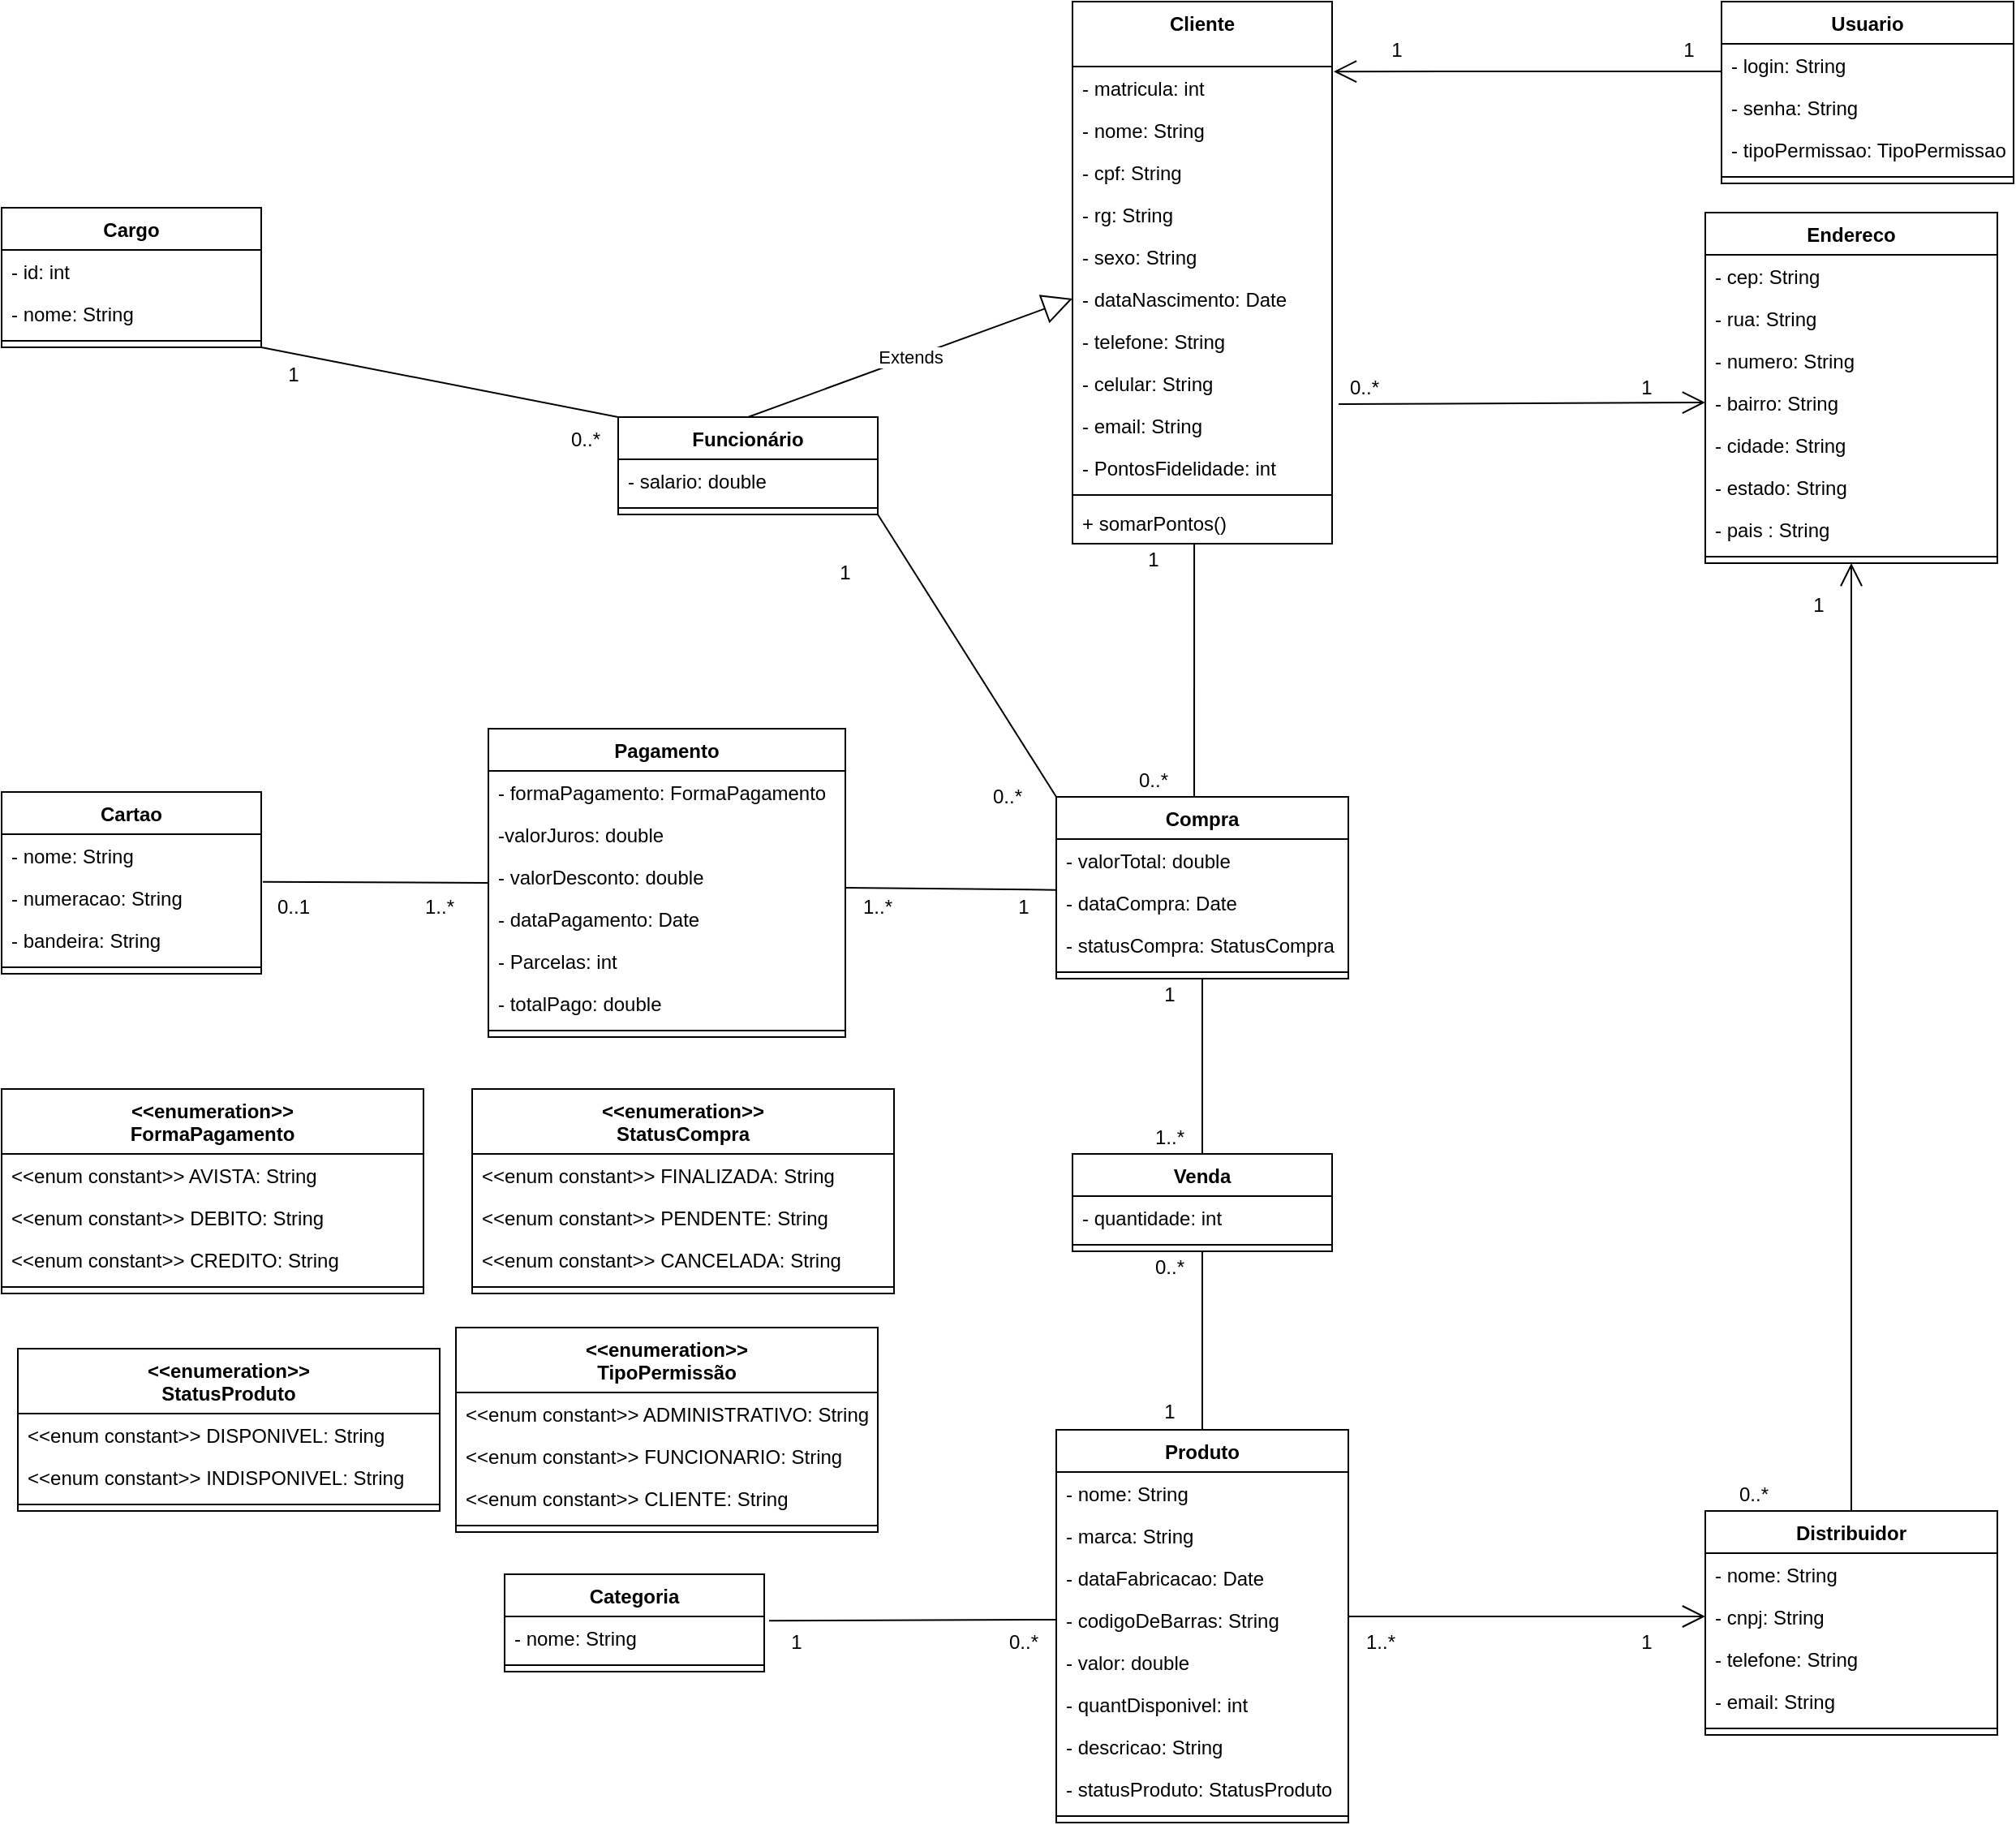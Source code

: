 <mxfile version="13.7.5" type="github">
  <diagram id="C5RBs43oDa-KdzZeNtuy" name="Page-1">
    <mxGraphModel dx="2249" dy="805" grid="1" gridSize="10" guides="1" tooltips="1" connect="1" arrows="1" fold="1" page="1" pageScale="1" pageWidth="827" pageHeight="1169" math="0" shadow="0" extFonts="Permanent Marker^https://fonts.googleapis.com/css?family=Permanent+Marker">
      <root>
        <mxCell id="WIyWlLk6GJQsqaUBKTNV-0" />
        <mxCell id="WIyWlLk6GJQsqaUBKTNV-1" parent="WIyWlLk6GJQsqaUBKTNV-0" />
        <mxCell id="7NoG3UNUl1E0J3AhjVk_-10" value="Cliente" style="swimlane;fontStyle=1;align=center;verticalAlign=top;childLayout=stackLayout;horizontal=1;startSize=40;horizontalStack=0;resizeParent=1;resizeParentMax=0;resizeLast=0;collapsible=1;marginBottom=0;" parent="WIyWlLk6GJQsqaUBKTNV-1" vertex="1">
          <mxGeometry x="100" y="70" width="160" height="334" as="geometry" />
        </mxCell>
        <mxCell id="7NoG3UNUl1E0J3AhjVk_-29" value="- matricula: int" style="text;strokeColor=none;fillColor=none;align=left;verticalAlign=top;spacingLeft=4;spacingRight=4;overflow=hidden;rotatable=0;points=[[0,0.5],[1,0.5]];portConstraint=eastwest;" parent="7NoG3UNUl1E0J3AhjVk_-10" vertex="1">
          <mxGeometry y="40" width="160" height="26" as="geometry" />
        </mxCell>
        <mxCell id="7NoG3UNUl1E0J3AhjVk_-14" value="- nome: String" style="text;strokeColor=none;fillColor=none;align=left;verticalAlign=top;spacingLeft=4;spacingRight=4;overflow=hidden;rotatable=0;points=[[0,0.5],[1,0.5]];portConstraint=eastwest;" parent="7NoG3UNUl1E0J3AhjVk_-10" vertex="1">
          <mxGeometry y="66" width="160" height="26" as="geometry" />
        </mxCell>
        <mxCell id="7NoG3UNUl1E0J3AhjVk_-15" value="- cpf: String" style="text;strokeColor=none;fillColor=none;align=left;verticalAlign=top;spacingLeft=4;spacingRight=4;overflow=hidden;rotatable=0;points=[[0,0.5],[1,0.5]];portConstraint=eastwest;" parent="7NoG3UNUl1E0J3AhjVk_-10" vertex="1">
          <mxGeometry y="92" width="160" height="26" as="geometry" />
        </mxCell>
        <mxCell id="7NoG3UNUl1E0J3AhjVk_-11" value="- rg: String" style="text;strokeColor=none;fillColor=none;align=left;verticalAlign=top;spacingLeft=4;spacingRight=4;overflow=hidden;rotatable=0;points=[[0,0.5],[1,0.5]];portConstraint=eastwest;" parent="7NoG3UNUl1E0J3AhjVk_-10" vertex="1">
          <mxGeometry y="118" width="160" height="26" as="geometry" />
        </mxCell>
        <mxCell id="7NoG3UNUl1E0J3AhjVk_-22" value="- sexo: String" style="text;strokeColor=none;fillColor=none;align=left;verticalAlign=top;spacingLeft=4;spacingRight=4;overflow=hidden;rotatable=0;points=[[0,0.5],[1,0.5]];portConstraint=eastwest;" parent="7NoG3UNUl1E0J3AhjVk_-10" vertex="1">
          <mxGeometry y="144" width="160" height="26" as="geometry" />
        </mxCell>
        <mxCell id="7NoG3UNUl1E0J3AhjVk_-23" value="- dataNascimento: Date" style="text;strokeColor=none;fillColor=none;align=left;verticalAlign=top;spacingLeft=4;spacingRight=4;overflow=hidden;rotatable=0;points=[[0,0.5],[1,0.5]];portConstraint=eastwest;" parent="7NoG3UNUl1E0J3AhjVk_-10" vertex="1">
          <mxGeometry y="170" width="160" height="26" as="geometry" />
        </mxCell>
        <mxCell id="7NoG3UNUl1E0J3AhjVk_-19" value="- telefone: String" style="text;strokeColor=none;fillColor=none;align=left;verticalAlign=top;spacingLeft=4;spacingRight=4;overflow=hidden;rotatable=0;points=[[0,0.5],[1,0.5]];portConstraint=eastwest;" parent="7NoG3UNUl1E0J3AhjVk_-10" vertex="1">
          <mxGeometry y="196" width="160" height="26" as="geometry" />
        </mxCell>
        <mxCell id="7NoG3UNUl1E0J3AhjVk_-20" value="- celular: String" style="text;strokeColor=none;fillColor=none;align=left;verticalAlign=top;spacingLeft=4;spacingRight=4;overflow=hidden;rotatable=0;points=[[0,0.5],[1,0.5]];portConstraint=eastwest;" parent="7NoG3UNUl1E0J3AhjVk_-10" vertex="1">
          <mxGeometry y="222" width="160" height="26" as="geometry" />
        </mxCell>
        <mxCell id="7NoG3UNUl1E0J3AhjVk_-21" value="- email: String" style="text;strokeColor=none;fillColor=none;align=left;verticalAlign=top;spacingLeft=4;spacingRight=4;overflow=hidden;rotatable=0;points=[[0,0.5],[1,0.5]];portConstraint=eastwest;" parent="7NoG3UNUl1E0J3AhjVk_-10" vertex="1">
          <mxGeometry y="248" width="160" height="26" as="geometry" />
        </mxCell>
        <mxCell id="7NoG3UNUl1E0J3AhjVk_-25" value="- PontosFidelidade: int" style="text;strokeColor=none;fillColor=none;align=left;verticalAlign=top;spacingLeft=4;spacingRight=4;overflow=hidden;rotatable=0;points=[[0,0.5],[1,0.5]];portConstraint=eastwest;" parent="7NoG3UNUl1E0J3AhjVk_-10" vertex="1">
          <mxGeometry y="274" width="160" height="26" as="geometry" />
        </mxCell>
        <mxCell id="7NoG3UNUl1E0J3AhjVk_-12" value="" style="line;strokeWidth=1;fillColor=none;align=left;verticalAlign=middle;spacingTop=-1;spacingLeft=3;spacingRight=3;rotatable=0;labelPosition=right;points=[];portConstraint=eastwest;" parent="7NoG3UNUl1E0J3AhjVk_-10" vertex="1">
          <mxGeometry y="300" width="160" height="8" as="geometry" />
        </mxCell>
        <mxCell id="7NoG3UNUl1E0J3AhjVk_-27" value="+ somarPontos()" style="text;strokeColor=none;fillColor=none;align=left;verticalAlign=top;spacingLeft=4;spacingRight=4;overflow=hidden;rotatable=0;points=[[0,0.5],[1,0.5]];portConstraint=eastwest;" parent="7NoG3UNUl1E0J3AhjVk_-10" vertex="1">
          <mxGeometry y="308" width="160" height="26" as="geometry" />
        </mxCell>
        <mxCell id="7NoG3UNUl1E0J3AhjVk_-28" value="Funcionário" style="swimlane;fontStyle=1;align=center;verticalAlign=top;childLayout=stackLayout;horizontal=1;startSize=26;horizontalStack=0;resizeParent=1;resizeParentMax=0;resizeLast=0;collapsible=1;marginBottom=0;" parent="WIyWlLk6GJQsqaUBKTNV-1" vertex="1">
          <mxGeometry x="-180" y="326" width="160" height="60" as="geometry" />
        </mxCell>
        <mxCell id="7NoG3UNUl1E0J3AhjVk_-32" value="- salario: double" style="text;strokeColor=none;fillColor=none;align=left;verticalAlign=top;spacingLeft=4;spacingRight=4;overflow=hidden;rotatable=0;points=[[0,0.5],[1,0.5]];portConstraint=eastwest;" parent="7NoG3UNUl1E0J3AhjVk_-28" vertex="1">
          <mxGeometry y="26" width="160" height="26" as="geometry" />
        </mxCell>
        <mxCell id="7NoG3UNUl1E0J3AhjVk_-30" value="" style="line;strokeWidth=1;fillColor=none;align=left;verticalAlign=middle;spacingTop=-1;spacingLeft=3;spacingRight=3;rotatable=0;labelPosition=right;points=[];portConstraint=eastwest;" parent="7NoG3UNUl1E0J3AhjVk_-28" vertex="1">
          <mxGeometry y="52" width="160" height="8" as="geometry" />
        </mxCell>
        <mxCell id="TC2_p8cosXLe8FMcgoBt-4" value="" style="endArrow=open;endFill=1;endSize=12;html=1;entryX=0;entryY=0.5;entryDx=0;entryDy=0;exitX=1.025;exitY=1;exitDx=0;exitDy=0;exitPerimeter=0;" parent="WIyWlLk6GJQsqaUBKTNV-1" source="7NoG3UNUl1E0J3AhjVk_-20" target="qI1OpF42xmCA_vxjapQO-16" edge="1">
          <mxGeometry width="160" relative="1" as="geometry">
            <mxPoint x="240" y="280" as="sourcePoint" />
            <mxPoint x="400" y="280" as="targetPoint" />
          </mxGeometry>
        </mxCell>
        <mxCell id="TC2_p8cosXLe8FMcgoBt-5" value="0..*" style="text;html=1;strokeColor=none;fillColor=none;align=center;verticalAlign=middle;whiteSpace=wrap;rounded=0;" parent="WIyWlLk6GJQsqaUBKTNV-1" vertex="1">
          <mxGeometry x="260" y="298" width="40" height="20" as="geometry" />
        </mxCell>
        <mxCell id="TC2_p8cosXLe8FMcgoBt-6" value="1" style="text;html=1;strokeColor=none;fillColor=none;align=center;verticalAlign=middle;whiteSpace=wrap;rounded=0;" parent="WIyWlLk6GJQsqaUBKTNV-1" vertex="1">
          <mxGeometry x="434" y="298" width="40" height="20" as="geometry" />
        </mxCell>
        <mxCell id="TC2_p8cosXLe8FMcgoBt-9" value="Extends" style="endArrow=block;endSize=16;endFill=0;html=1;entryX=0;entryY=0.5;entryDx=0;entryDy=0;exitX=0.5;exitY=0;exitDx=0;exitDy=0;" parent="WIyWlLk6GJQsqaUBKTNV-1" source="7NoG3UNUl1E0J3AhjVk_-28" target="7NoG3UNUl1E0J3AhjVk_-23" edge="1">
          <mxGeometry width="160" relative="1" as="geometry">
            <mxPoint x="-340" y="380" as="sourcePoint" />
            <mxPoint x="-180" y="380" as="targetPoint" />
          </mxGeometry>
        </mxCell>
        <mxCell id="7NoG3UNUl1E0J3AhjVk_-61" value="Compra" style="swimlane;fontStyle=1;align=center;verticalAlign=top;childLayout=stackLayout;horizontal=1;startSize=26;horizontalStack=0;resizeParent=1;resizeParentMax=0;resizeLast=0;collapsible=1;marginBottom=0;" parent="WIyWlLk6GJQsqaUBKTNV-1" vertex="1">
          <mxGeometry x="90" y="560" width="180" height="112" as="geometry" />
        </mxCell>
        <mxCell id="7NoG3UNUl1E0J3AhjVk_-62" value="- valorTotal: double" style="text;strokeColor=none;fillColor=none;align=left;verticalAlign=top;spacingLeft=4;spacingRight=4;overflow=hidden;rotatable=0;points=[[0,0.5],[1,0.5]];portConstraint=eastwest;" parent="7NoG3UNUl1E0J3AhjVk_-61" vertex="1">
          <mxGeometry y="26" width="180" height="26" as="geometry" />
        </mxCell>
        <mxCell id="7NoG3UNUl1E0J3AhjVk_-66" value="- dataCompra: Date" style="text;strokeColor=none;fillColor=none;align=left;verticalAlign=top;spacingLeft=4;spacingRight=4;overflow=hidden;rotatable=0;points=[[0,0.5],[1,0.5]];portConstraint=eastwest;" parent="7NoG3UNUl1E0J3AhjVk_-61" vertex="1">
          <mxGeometry y="52" width="180" height="26" as="geometry" />
        </mxCell>
        <mxCell id="7NoG3UNUl1E0J3AhjVk_-79" value="- statusCompra: StatusCompra" style="text;strokeColor=none;fillColor=none;align=left;verticalAlign=top;spacingLeft=4;spacingRight=4;overflow=hidden;rotatable=0;points=[[0,0.5],[1,0.5]];portConstraint=eastwest;" parent="7NoG3UNUl1E0J3AhjVk_-61" vertex="1">
          <mxGeometry y="78" width="180" height="26" as="geometry" />
        </mxCell>
        <mxCell id="7NoG3UNUl1E0J3AhjVk_-63" value="" style="line;strokeWidth=1;fillColor=none;align=left;verticalAlign=middle;spacingTop=-1;spacingLeft=3;spacingRight=3;rotatable=0;labelPosition=right;points=[];portConstraint=eastwest;" parent="7NoG3UNUl1E0J3AhjVk_-61" vertex="1">
          <mxGeometry y="104" width="180" height="8" as="geometry" />
        </mxCell>
        <mxCell id="TC2_p8cosXLe8FMcgoBt-10" value="" style="endArrow=none;html=1;entryX=0.469;entryY=1;entryDx=0;entryDy=0;entryPerimeter=0;" parent="WIyWlLk6GJQsqaUBKTNV-1" target="7NoG3UNUl1E0J3AhjVk_-27" edge="1">
          <mxGeometry width="50" height="50" relative="1" as="geometry">
            <mxPoint x="175" y="560" as="sourcePoint" />
            <mxPoint x="230" y="550" as="targetPoint" />
          </mxGeometry>
        </mxCell>
        <mxCell id="TC2_p8cosXLe8FMcgoBt-11" value="0..*" style="text;html=1;strokeColor=none;fillColor=none;align=center;verticalAlign=middle;whiteSpace=wrap;rounded=0;" parent="WIyWlLk6GJQsqaUBKTNV-1" vertex="1">
          <mxGeometry x="130" y="540" width="40" height="20" as="geometry" />
        </mxCell>
        <mxCell id="TC2_p8cosXLe8FMcgoBt-12" value="1" style="text;html=1;strokeColor=none;fillColor=none;align=center;verticalAlign=middle;whiteSpace=wrap;rounded=0;" parent="WIyWlLk6GJQsqaUBKTNV-1" vertex="1">
          <mxGeometry x="130" y="404" width="40" height="20" as="geometry" />
        </mxCell>
        <mxCell id="TC2_p8cosXLe8FMcgoBt-13" value="" style="endArrow=none;html=1;exitX=0;exitY=0;exitDx=0;exitDy=0;entryX=1;entryY=1;entryDx=0;entryDy=0;" parent="WIyWlLk6GJQsqaUBKTNV-1" source="7NoG3UNUl1E0J3AhjVk_-61" target="7NoG3UNUl1E0J3AhjVk_-28" edge="1">
          <mxGeometry width="50" height="50" relative="1" as="geometry">
            <mxPoint x="180" y="500" as="sourcePoint" />
            <mxPoint x="230" y="450" as="targetPoint" />
          </mxGeometry>
        </mxCell>
        <mxCell id="TC2_p8cosXLe8FMcgoBt-14" value="0..*" style="text;html=1;strokeColor=none;fillColor=none;align=center;verticalAlign=middle;whiteSpace=wrap;rounded=0;" parent="WIyWlLk6GJQsqaUBKTNV-1" vertex="1">
          <mxGeometry x="40" y="550" width="40" height="20" as="geometry" />
        </mxCell>
        <mxCell id="TC2_p8cosXLe8FMcgoBt-15" value="1" style="text;html=1;strokeColor=none;fillColor=none;align=center;verticalAlign=middle;whiteSpace=wrap;rounded=0;" parent="WIyWlLk6GJQsqaUBKTNV-1" vertex="1">
          <mxGeometry x="-60" y="412" width="40" height="20" as="geometry" />
        </mxCell>
        <mxCell id="qI1OpF42xmCA_vxjapQO-31" value="Cartao" style="swimlane;fontStyle=1;align=center;verticalAlign=top;childLayout=stackLayout;horizontal=1;startSize=26;horizontalStack=0;resizeParent=1;resizeParentMax=0;resizeLast=0;collapsible=1;marginBottom=0;" parent="WIyWlLk6GJQsqaUBKTNV-1" vertex="1">
          <mxGeometry x="-560" y="557" width="160" height="112" as="geometry" />
        </mxCell>
        <mxCell id="qI1OpF42xmCA_vxjapQO-32" value="- nome: String" style="text;strokeColor=none;fillColor=none;align=left;verticalAlign=top;spacingLeft=4;spacingRight=4;overflow=hidden;rotatable=0;points=[[0,0.5],[1,0.5]];portConstraint=eastwest;" parent="qI1OpF42xmCA_vxjapQO-31" vertex="1">
          <mxGeometry y="26" width="160" height="26" as="geometry" />
        </mxCell>
        <mxCell id="qI1OpF42xmCA_vxjapQO-33" value="- numeracao: String" style="text;strokeColor=none;fillColor=none;align=left;verticalAlign=top;spacingLeft=4;spacingRight=4;overflow=hidden;rotatable=0;points=[[0,0.5],[1,0.5]];portConstraint=eastwest;" parent="qI1OpF42xmCA_vxjapQO-31" vertex="1">
          <mxGeometry y="52" width="160" height="26" as="geometry" />
        </mxCell>
        <mxCell id="qI1OpF42xmCA_vxjapQO-35" value="- bandeira: String" style="text;strokeColor=none;fillColor=none;align=left;verticalAlign=top;spacingLeft=4;spacingRight=4;overflow=hidden;rotatable=0;points=[[0,0.5],[1,0.5]];portConstraint=eastwest;" parent="qI1OpF42xmCA_vxjapQO-31" vertex="1">
          <mxGeometry y="78" width="160" height="26" as="geometry" />
        </mxCell>
        <mxCell id="qI1OpF42xmCA_vxjapQO-34" value="" style="line;strokeWidth=1;fillColor=none;align=left;verticalAlign=middle;spacingTop=-1;spacingLeft=3;spacingRight=3;rotatable=0;labelPosition=right;points=[];portConstraint=eastwest;" parent="qI1OpF42xmCA_vxjapQO-31" vertex="1">
          <mxGeometry y="104" width="160" height="8" as="geometry" />
        </mxCell>
        <mxCell id="qI1OpF42xmCA_vxjapQO-23" value="Cargo" style="swimlane;fontStyle=1;align=center;verticalAlign=top;childLayout=stackLayout;horizontal=1;startSize=26;horizontalStack=0;resizeParent=1;resizeParentMax=0;resizeLast=0;collapsible=1;marginBottom=0;" parent="WIyWlLk6GJQsqaUBKTNV-1" vertex="1">
          <mxGeometry x="-560" y="197" width="160" height="86" as="geometry" />
        </mxCell>
        <mxCell id="qI1OpF42xmCA_vxjapQO-24" value="- id: int" style="text;strokeColor=none;fillColor=none;align=left;verticalAlign=top;spacingLeft=4;spacingRight=4;overflow=hidden;rotatable=0;points=[[0,0.5],[1,0.5]];portConstraint=eastwest;" parent="qI1OpF42xmCA_vxjapQO-23" vertex="1">
          <mxGeometry y="26" width="160" height="26" as="geometry" />
        </mxCell>
        <mxCell id="qI1OpF42xmCA_vxjapQO-25" value="- nome: String" style="text;strokeColor=none;fillColor=none;align=left;verticalAlign=top;spacingLeft=4;spacingRight=4;overflow=hidden;rotatable=0;points=[[0,0.5],[1,0.5]];portConstraint=eastwest;" parent="qI1OpF42xmCA_vxjapQO-23" vertex="1">
          <mxGeometry y="52" width="160" height="26" as="geometry" />
        </mxCell>
        <mxCell id="qI1OpF42xmCA_vxjapQO-26" value="" style="line;strokeWidth=1;fillColor=none;align=left;verticalAlign=middle;spacingTop=-1;spacingLeft=3;spacingRight=3;rotatable=0;labelPosition=right;points=[];portConstraint=eastwest;" parent="qI1OpF42xmCA_vxjapQO-23" vertex="1">
          <mxGeometry y="78" width="160" height="8" as="geometry" />
        </mxCell>
        <mxCell id="qI1OpF42xmCA_vxjapQO-6" value="&lt;&lt;enumeration&gt;&gt;&#xa;FormaPagamento" style="swimlane;fontStyle=1;align=center;verticalAlign=top;childLayout=stackLayout;horizontal=1;startSize=40;horizontalStack=0;resizeParent=1;resizeParentMax=0;resizeLast=0;collapsible=1;marginBottom=0;" parent="WIyWlLk6GJQsqaUBKTNV-1" vertex="1">
          <mxGeometry x="-560" y="740" width="260" height="126" as="geometry" />
        </mxCell>
        <mxCell id="qI1OpF42xmCA_vxjapQO-7" value="&lt;&lt;enum constant&gt;&gt; AVISTA: String" style="text;strokeColor=none;fillColor=none;align=left;verticalAlign=top;spacingLeft=4;spacingRight=4;overflow=hidden;rotatable=0;points=[[0,0.5],[1,0.5]];portConstraint=eastwest;" parent="qI1OpF42xmCA_vxjapQO-6" vertex="1">
          <mxGeometry y="40" width="260" height="26" as="geometry" />
        </mxCell>
        <mxCell id="qI1OpF42xmCA_vxjapQO-8" value="&lt;&lt;enum constant&gt;&gt; DEBITO: String" style="text;strokeColor=none;fillColor=none;align=left;verticalAlign=top;spacingLeft=4;spacingRight=4;overflow=hidden;rotatable=0;points=[[0,0.5],[1,0.5]];portConstraint=eastwest;" parent="qI1OpF42xmCA_vxjapQO-6" vertex="1">
          <mxGeometry y="66" width="260" height="26" as="geometry" />
        </mxCell>
        <mxCell id="qI1OpF42xmCA_vxjapQO-9" value="&lt;&lt;enum constant&gt;&gt; CREDITO: String" style="text;strokeColor=none;fillColor=none;align=left;verticalAlign=top;spacingLeft=4;spacingRight=4;overflow=hidden;rotatable=0;points=[[0,0.5],[1,0.5]];portConstraint=eastwest;" parent="qI1OpF42xmCA_vxjapQO-6" vertex="1">
          <mxGeometry y="92" width="260" height="26" as="geometry" />
        </mxCell>
        <mxCell id="qI1OpF42xmCA_vxjapQO-10" value="" style="line;strokeWidth=1;fillColor=none;align=left;verticalAlign=middle;spacingTop=-1;spacingLeft=3;spacingRight=3;rotatable=0;labelPosition=right;points=[];portConstraint=eastwest;" parent="qI1OpF42xmCA_vxjapQO-6" vertex="1">
          <mxGeometry y="118" width="260" height="8" as="geometry" />
        </mxCell>
        <mxCell id="TC2_p8cosXLe8FMcgoBt-33" value="" style="endArrow=none;html=1;exitX=1.006;exitY=0.128;exitDx=0;exitDy=0;exitPerimeter=0;entryX=0;entryY=0.5;entryDx=0;entryDy=0;" parent="WIyWlLk6GJQsqaUBKTNV-1" source="qI1OpF42xmCA_vxjapQO-33" target="TC2_p8cosXLe8FMcgoBt-24" edge="1">
          <mxGeometry width="50" height="50" relative="1" as="geometry">
            <mxPoint x="-170" y="400" as="sourcePoint" />
            <mxPoint x="-120" y="350" as="targetPoint" />
          </mxGeometry>
        </mxCell>
        <mxCell id="TC2_p8cosXLe8FMcgoBt-36" value="" style="endArrow=none;html=1;entryX=0;entryY=0.205;entryDx=0;entryDy=0;entryPerimeter=0;exitX=1;exitY=0.769;exitDx=0;exitDy=0;exitPerimeter=0;" parent="WIyWlLk6GJQsqaUBKTNV-1" source="7NoG3UNUl1E0J3AhjVk_-68" target="7NoG3UNUl1E0J3AhjVk_-66" edge="1">
          <mxGeometry width="50" height="50" relative="1" as="geometry">
            <mxPoint x="-50" y="617" as="sourcePoint" />
            <mxPoint x="-120" y="450" as="targetPoint" />
          </mxGeometry>
        </mxCell>
        <mxCell id="TC2_p8cosXLe8FMcgoBt-37" value="0..1" style="text;html=1;strokeColor=none;fillColor=none;align=center;verticalAlign=middle;whiteSpace=wrap;rounded=0;" parent="WIyWlLk6GJQsqaUBKTNV-1" vertex="1">
          <mxGeometry x="-400" y="618" width="40" height="20" as="geometry" />
        </mxCell>
        <mxCell id="TC2_p8cosXLe8FMcgoBt-40" value="1" style="text;html=1;strokeColor=none;fillColor=none;align=center;verticalAlign=middle;whiteSpace=wrap;rounded=0;" parent="WIyWlLk6GJQsqaUBKTNV-1" vertex="1">
          <mxGeometry x="50" y="618" width="40" height="20" as="geometry" />
        </mxCell>
        <mxCell id="TC2_p8cosXLe8FMcgoBt-43" value="1..*" style="text;html=1;strokeColor=none;fillColor=none;align=center;verticalAlign=middle;whiteSpace=wrap;rounded=0;" parent="WIyWlLk6GJQsqaUBKTNV-1" vertex="1">
          <mxGeometry x="-310" y="618" width="40" height="20" as="geometry" />
        </mxCell>
        <mxCell id="TC2_p8cosXLe8FMcgoBt-44" value="1..*" style="text;html=1;strokeColor=none;fillColor=none;align=center;verticalAlign=middle;whiteSpace=wrap;rounded=0;" parent="WIyWlLk6GJQsqaUBKTNV-1" vertex="1">
          <mxGeometry x="-40" y="618" width="40" height="20" as="geometry" />
        </mxCell>
        <mxCell id="qI1OpF42xmCA_vxjapQO-12" value="Endereco" style="swimlane;fontStyle=1;align=center;verticalAlign=top;childLayout=stackLayout;horizontal=1;startSize=26;horizontalStack=0;resizeParent=1;resizeParentMax=0;resizeLast=0;collapsible=1;marginBottom=0;" parent="WIyWlLk6GJQsqaUBKTNV-1" vertex="1">
          <mxGeometry x="490" y="200" width="180" height="216" as="geometry" />
        </mxCell>
        <mxCell id="qI1OpF42xmCA_vxjapQO-13" value="- cep: String" style="text;strokeColor=none;fillColor=none;align=left;verticalAlign=top;spacingLeft=4;spacingRight=4;overflow=hidden;rotatable=0;points=[[0,0.5],[1,0.5]];portConstraint=eastwest;" parent="qI1OpF42xmCA_vxjapQO-12" vertex="1">
          <mxGeometry y="26" width="180" height="26" as="geometry" />
        </mxCell>
        <mxCell id="qI1OpF42xmCA_vxjapQO-14" value="- rua: String" style="text;strokeColor=none;fillColor=none;align=left;verticalAlign=top;spacingLeft=4;spacingRight=4;overflow=hidden;rotatable=0;points=[[0,0.5],[1,0.5]];portConstraint=eastwest;" parent="qI1OpF42xmCA_vxjapQO-12" vertex="1">
          <mxGeometry y="52" width="180" height="26" as="geometry" />
        </mxCell>
        <mxCell id="qI1OpF42xmCA_vxjapQO-15" value="- numero: String" style="text;strokeColor=none;fillColor=none;align=left;verticalAlign=top;spacingLeft=4;spacingRight=4;overflow=hidden;rotatable=0;points=[[0,0.5],[1,0.5]];portConstraint=eastwest;" parent="qI1OpF42xmCA_vxjapQO-12" vertex="1">
          <mxGeometry y="78" width="180" height="26" as="geometry" />
        </mxCell>
        <mxCell id="qI1OpF42xmCA_vxjapQO-16" value="- bairro: String" style="text;strokeColor=none;fillColor=none;align=left;verticalAlign=top;spacingLeft=4;spacingRight=4;overflow=hidden;rotatable=0;points=[[0,0.5],[1,0.5]];portConstraint=eastwest;" parent="qI1OpF42xmCA_vxjapQO-12" vertex="1">
          <mxGeometry y="104" width="180" height="26" as="geometry" />
        </mxCell>
        <mxCell id="qI1OpF42xmCA_vxjapQO-17" value="- cidade: String" style="text;strokeColor=none;fillColor=none;align=left;verticalAlign=top;spacingLeft=4;spacingRight=4;overflow=hidden;rotatable=0;points=[[0,0.5],[1,0.5]];portConstraint=eastwest;" parent="qI1OpF42xmCA_vxjapQO-12" vertex="1">
          <mxGeometry y="130" width="180" height="26" as="geometry" />
        </mxCell>
        <mxCell id="qI1OpF42xmCA_vxjapQO-18" value="- estado: String" style="text;strokeColor=none;fillColor=none;align=left;verticalAlign=top;spacingLeft=4;spacingRight=4;overflow=hidden;rotatable=0;points=[[0,0.5],[1,0.5]];portConstraint=eastwest;" parent="qI1OpF42xmCA_vxjapQO-12" vertex="1">
          <mxGeometry y="156" width="180" height="26" as="geometry" />
        </mxCell>
        <mxCell id="qI1OpF42xmCA_vxjapQO-19" value="- pais : String" style="text;strokeColor=none;fillColor=none;align=left;verticalAlign=top;spacingLeft=4;spacingRight=4;overflow=hidden;rotatable=0;points=[[0,0.5],[1,0.5]];portConstraint=eastwest;" parent="qI1OpF42xmCA_vxjapQO-12" vertex="1">
          <mxGeometry y="182" width="180" height="26" as="geometry" />
        </mxCell>
        <mxCell id="qI1OpF42xmCA_vxjapQO-22" value="" style="line;strokeWidth=1;fillColor=none;align=left;verticalAlign=middle;spacingTop=-1;spacingLeft=3;spacingRight=3;rotatable=0;labelPosition=right;points=[];portConstraint=eastwest;" parent="qI1OpF42xmCA_vxjapQO-12" vertex="1">
          <mxGeometry y="208" width="180" height="8" as="geometry" />
        </mxCell>
        <mxCell id="qI1OpF42xmCA_vxjapQO-27" value="Usuario" style="swimlane;fontStyle=1;align=center;verticalAlign=top;childLayout=stackLayout;horizontal=1;startSize=26;horizontalStack=0;resizeParent=1;resizeParentMax=0;resizeLast=0;collapsible=1;marginBottom=0;" parent="WIyWlLk6GJQsqaUBKTNV-1" vertex="1">
          <mxGeometry x="500" y="70" width="180" height="112" as="geometry" />
        </mxCell>
        <mxCell id="qI1OpF42xmCA_vxjapQO-28" value="- login: String" style="text;strokeColor=none;fillColor=none;align=left;verticalAlign=top;spacingLeft=4;spacingRight=4;overflow=hidden;rotatable=0;points=[[0,0.5],[1,0.5]];portConstraint=eastwest;" parent="qI1OpF42xmCA_vxjapQO-27" vertex="1">
          <mxGeometry y="26" width="180" height="26" as="geometry" />
        </mxCell>
        <mxCell id="qI1OpF42xmCA_vxjapQO-29" value="- senha: String" style="text;strokeColor=none;fillColor=none;align=left;verticalAlign=top;spacingLeft=4;spacingRight=4;overflow=hidden;rotatable=0;points=[[0,0.5],[1,0.5]];portConstraint=eastwest;" parent="qI1OpF42xmCA_vxjapQO-27" vertex="1">
          <mxGeometry y="52" width="180" height="26" as="geometry" />
        </mxCell>
        <mxCell id="A-CcHhZTqGAvG1CiZZC2-7" value="- tipoPermissao: TipoPermissao" style="text;strokeColor=none;fillColor=none;align=left;verticalAlign=top;spacingLeft=4;spacingRight=4;overflow=hidden;rotatable=0;points=[[0,0.5],[1,0.5]];portConstraint=eastwest;" parent="qI1OpF42xmCA_vxjapQO-27" vertex="1">
          <mxGeometry y="78" width="180" height="26" as="geometry" />
        </mxCell>
        <mxCell id="qI1OpF42xmCA_vxjapQO-30" value="" style="line;strokeWidth=1;fillColor=none;align=left;verticalAlign=middle;spacingTop=-1;spacingLeft=3;spacingRight=3;rotatable=0;labelPosition=right;points=[];portConstraint=eastwest;" parent="qI1OpF42xmCA_vxjapQO-27" vertex="1">
          <mxGeometry y="104" width="180" height="8" as="geometry" />
        </mxCell>
        <mxCell id="7NoG3UNUl1E0J3AhjVk_-34" value="Produto" style="swimlane;fontStyle=1;align=center;verticalAlign=top;childLayout=stackLayout;horizontal=1;startSize=26;horizontalStack=0;resizeParent=1;resizeParentMax=0;resizeLast=0;collapsible=1;marginBottom=0;" parent="WIyWlLk6GJQsqaUBKTNV-1" vertex="1">
          <mxGeometry x="90" y="950" width="180" height="242" as="geometry" />
        </mxCell>
        <mxCell id="7NoG3UNUl1E0J3AhjVk_-35" value="- nome: String" style="text;strokeColor=none;fillColor=none;align=left;verticalAlign=top;spacingLeft=4;spacingRight=4;overflow=hidden;rotatable=0;points=[[0,0.5],[1,0.5]];portConstraint=eastwest;" parent="7NoG3UNUl1E0J3AhjVk_-34" vertex="1">
          <mxGeometry y="26" width="180" height="26" as="geometry" />
        </mxCell>
        <mxCell id="7NoG3UNUl1E0J3AhjVk_-38" value="- marca: String" style="text;strokeColor=none;fillColor=none;align=left;verticalAlign=top;spacingLeft=4;spacingRight=4;overflow=hidden;rotatable=0;points=[[0,0.5],[1,0.5]];portConstraint=eastwest;" parent="7NoG3UNUl1E0J3AhjVk_-34" vertex="1">
          <mxGeometry y="52" width="180" height="26" as="geometry" />
        </mxCell>
        <mxCell id="7NoG3UNUl1E0J3AhjVk_-42" value="- dataFabricacao: Date" style="text;strokeColor=none;fillColor=none;align=left;verticalAlign=top;spacingLeft=4;spacingRight=4;overflow=hidden;rotatable=0;points=[[0,0.5],[1,0.5]];portConstraint=eastwest;" parent="7NoG3UNUl1E0J3AhjVk_-34" vertex="1">
          <mxGeometry y="78" width="180" height="26" as="geometry" />
        </mxCell>
        <mxCell id="7NoG3UNUl1E0J3AhjVk_-39" value="- codigoDeBarras: String" style="text;strokeColor=none;fillColor=none;align=left;verticalAlign=top;spacingLeft=4;spacingRight=4;overflow=hidden;rotatable=0;points=[[0,0.5],[1,0.5]];portConstraint=eastwest;" parent="7NoG3UNUl1E0J3AhjVk_-34" vertex="1">
          <mxGeometry y="104" width="180" height="26" as="geometry" />
        </mxCell>
        <mxCell id="7NoG3UNUl1E0J3AhjVk_-40" value="- valor: double" style="text;strokeColor=none;fillColor=none;align=left;verticalAlign=top;spacingLeft=4;spacingRight=4;overflow=hidden;rotatable=0;points=[[0,0.5],[1,0.5]];portConstraint=eastwest;" parent="7NoG3UNUl1E0J3AhjVk_-34" vertex="1">
          <mxGeometry y="130" width="180" height="26" as="geometry" />
        </mxCell>
        <mxCell id="7NoG3UNUl1E0J3AhjVk_-41" value="- quantDisponivel: int" style="text;strokeColor=none;fillColor=none;align=left;verticalAlign=top;spacingLeft=4;spacingRight=4;overflow=hidden;rotatable=0;points=[[0,0.5],[1,0.5]];portConstraint=eastwest;" parent="7NoG3UNUl1E0J3AhjVk_-34" vertex="1">
          <mxGeometry y="156" width="180" height="26" as="geometry" />
        </mxCell>
        <mxCell id="7NoG3UNUl1E0J3AhjVk_-59" value="- descricao: String" style="text;strokeColor=none;fillColor=none;align=left;verticalAlign=top;spacingLeft=4;spacingRight=4;overflow=hidden;rotatable=0;points=[[0,0.5],[1,0.5]];portConstraint=eastwest;" parent="7NoG3UNUl1E0J3AhjVk_-34" vertex="1">
          <mxGeometry y="182" width="180" height="26" as="geometry" />
        </mxCell>
        <mxCell id="7NoG3UNUl1E0J3AhjVk_-43" value="- statusProduto: StatusProduto" style="text;strokeColor=none;fillColor=none;align=left;verticalAlign=top;spacingLeft=4;spacingRight=4;overflow=hidden;rotatable=0;points=[[0,0.5],[1,0.5]];portConstraint=eastwest;" parent="7NoG3UNUl1E0J3AhjVk_-34" vertex="1">
          <mxGeometry y="208" width="180" height="26" as="geometry" />
        </mxCell>
        <mxCell id="7NoG3UNUl1E0J3AhjVk_-36" value="" style="line;strokeWidth=1;fillColor=none;align=left;verticalAlign=middle;spacingTop=-1;spacingLeft=3;spacingRight=3;rotatable=0;labelPosition=right;points=[];portConstraint=eastwest;" parent="7NoG3UNUl1E0J3AhjVk_-34" vertex="1">
          <mxGeometry y="234" width="180" height="8" as="geometry" />
        </mxCell>
        <mxCell id="TC2_p8cosXLe8FMcgoBt-46" value="Venda" style="swimlane;fontStyle=1;align=center;verticalAlign=top;childLayout=stackLayout;horizontal=1;startSize=26;horizontalStack=0;resizeParent=1;resizeParentMax=0;resizeLast=0;collapsible=1;marginBottom=0;" parent="WIyWlLk6GJQsqaUBKTNV-1" vertex="1">
          <mxGeometry x="100" y="780" width="160" height="60" as="geometry" />
        </mxCell>
        <mxCell id="TC2_p8cosXLe8FMcgoBt-47" value="- quantidade: int" style="text;strokeColor=none;fillColor=none;align=left;verticalAlign=top;spacingLeft=4;spacingRight=4;overflow=hidden;rotatable=0;points=[[0,0.5],[1,0.5]];portConstraint=eastwest;" parent="TC2_p8cosXLe8FMcgoBt-46" vertex="1">
          <mxGeometry y="26" width="160" height="26" as="geometry" />
        </mxCell>
        <mxCell id="TC2_p8cosXLe8FMcgoBt-48" value="" style="line;strokeWidth=1;fillColor=none;align=left;verticalAlign=middle;spacingTop=-1;spacingLeft=3;spacingRight=3;rotatable=0;labelPosition=right;points=[];portConstraint=eastwest;" parent="TC2_p8cosXLe8FMcgoBt-46" vertex="1">
          <mxGeometry y="52" width="160" height="8" as="geometry" />
        </mxCell>
        <mxCell id="TC2_p8cosXLe8FMcgoBt-50" value="" style="endArrow=none;html=1;entryX=0.5;entryY=1;entryDx=0;entryDy=0;exitX=0.5;exitY=0;exitDx=0;exitDy=0;" parent="WIyWlLk6GJQsqaUBKTNV-1" source="TC2_p8cosXLe8FMcgoBt-46" target="7NoG3UNUl1E0J3AhjVk_-61" edge="1">
          <mxGeometry width="50" height="50" relative="1" as="geometry">
            <mxPoint x="180" y="770" as="sourcePoint" />
            <mxPoint x="230" y="750" as="targetPoint" />
          </mxGeometry>
        </mxCell>
        <mxCell id="TC2_p8cosXLe8FMcgoBt-52" value="" style="endArrow=none;html=1;exitX=0.5;exitY=0;exitDx=0;exitDy=0;entryX=0.5;entryY=1;entryDx=0;entryDy=0;" parent="WIyWlLk6GJQsqaUBKTNV-1" source="7NoG3UNUl1E0J3AhjVk_-34" target="TC2_p8cosXLe8FMcgoBt-46" edge="1">
          <mxGeometry width="50" height="50" relative="1" as="geometry">
            <mxPoint x="180" y="800" as="sourcePoint" />
            <mxPoint x="230" y="750" as="targetPoint" />
          </mxGeometry>
        </mxCell>
        <mxCell id="TC2_p8cosXLe8FMcgoBt-53" value="1..*" style="text;html=1;strokeColor=none;fillColor=none;align=center;verticalAlign=middle;whiteSpace=wrap;rounded=0;" parent="WIyWlLk6GJQsqaUBKTNV-1" vertex="1">
          <mxGeometry x="140" y="760" width="40" height="20" as="geometry" />
        </mxCell>
        <mxCell id="TC2_p8cosXLe8FMcgoBt-54" value="1" style="text;html=1;strokeColor=none;fillColor=none;align=center;verticalAlign=middle;whiteSpace=wrap;rounded=0;" parent="WIyWlLk6GJQsqaUBKTNV-1" vertex="1">
          <mxGeometry x="140" y="672" width="40" height="20" as="geometry" />
        </mxCell>
        <mxCell id="TC2_p8cosXLe8FMcgoBt-55" value="0..*" style="text;html=1;strokeColor=none;fillColor=none;align=center;verticalAlign=middle;whiteSpace=wrap;rounded=0;" parent="WIyWlLk6GJQsqaUBKTNV-1" vertex="1">
          <mxGeometry x="140" y="840" width="40" height="20" as="geometry" />
        </mxCell>
        <mxCell id="TC2_p8cosXLe8FMcgoBt-56" value="1" style="text;html=1;strokeColor=none;fillColor=none;align=center;verticalAlign=middle;whiteSpace=wrap;rounded=0;" parent="WIyWlLk6GJQsqaUBKTNV-1" vertex="1">
          <mxGeometry x="140" y="929" width="40" height="20" as="geometry" />
        </mxCell>
        <mxCell id="7NoG3UNUl1E0J3AhjVk_-74" value="&lt;&lt;enumeration&gt;&gt;&#xa;StatusCompra" style="swimlane;fontStyle=1;align=center;verticalAlign=top;childLayout=stackLayout;horizontal=1;startSize=40;horizontalStack=0;resizeParent=1;resizeParentMax=0;resizeLast=0;collapsible=1;marginBottom=0;" parent="WIyWlLk6GJQsqaUBKTNV-1" vertex="1">
          <mxGeometry x="-270" y="740" width="260" height="126" as="geometry" />
        </mxCell>
        <mxCell id="7NoG3UNUl1E0J3AhjVk_-75" value="&lt;&lt;enum constant&gt;&gt; FINALIZADA: String" style="text;strokeColor=none;fillColor=none;align=left;verticalAlign=top;spacingLeft=4;spacingRight=4;overflow=hidden;rotatable=0;points=[[0,0.5],[1,0.5]];portConstraint=eastwest;" parent="7NoG3UNUl1E0J3AhjVk_-74" vertex="1">
          <mxGeometry y="40" width="260" height="26" as="geometry" />
        </mxCell>
        <mxCell id="7NoG3UNUl1E0J3AhjVk_-78" value="&lt;&lt;enum constant&gt;&gt; PENDENTE: String" style="text;strokeColor=none;fillColor=none;align=left;verticalAlign=top;spacingLeft=4;spacingRight=4;overflow=hidden;rotatable=0;points=[[0,0.5],[1,0.5]];portConstraint=eastwest;" parent="7NoG3UNUl1E0J3AhjVk_-74" vertex="1">
          <mxGeometry y="66" width="260" height="26" as="geometry" />
        </mxCell>
        <mxCell id="7NoG3UNUl1E0J3AhjVk_-76" value="&lt;&lt;enum constant&gt;&gt; CANCELADA: String" style="text;strokeColor=none;fillColor=none;align=left;verticalAlign=top;spacingLeft=4;spacingRight=4;overflow=hidden;rotatable=0;points=[[0,0.5],[1,0.5]];portConstraint=eastwest;" parent="7NoG3UNUl1E0J3AhjVk_-74" vertex="1">
          <mxGeometry y="92" width="260" height="26" as="geometry" />
        </mxCell>
        <mxCell id="7NoG3UNUl1E0J3AhjVk_-77" value="" style="line;strokeWidth=1;fillColor=none;align=left;verticalAlign=middle;spacingTop=-1;spacingLeft=3;spacingRight=3;rotatable=0;labelPosition=right;points=[];portConstraint=eastwest;" parent="7NoG3UNUl1E0J3AhjVk_-74" vertex="1">
          <mxGeometry y="118" width="260" height="8" as="geometry" />
        </mxCell>
        <mxCell id="TC2_p8cosXLe8FMcgoBt-58" value="1" style="text;html=1;strokeColor=none;fillColor=none;align=center;verticalAlign=middle;whiteSpace=wrap;rounded=0;" parent="WIyWlLk6GJQsqaUBKTNV-1" vertex="1">
          <mxGeometry x="280" y="90" width="40" height="20" as="geometry" />
        </mxCell>
        <mxCell id="TC2_p8cosXLe8FMcgoBt-59" value="1" style="text;html=1;strokeColor=none;fillColor=none;align=center;verticalAlign=middle;whiteSpace=wrap;rounded=0;" parent="WIyWlLk6GJQsqaUBKTNV-1" vertex="1">
          <mxGeometry x="460" y="90" width="40" height="20" as="geometry" />
        </mxCell>
        <mxCell id="TC2_p8cosXLe8FMcgoBt-60" value="" style="endArrow=none;html=1;entryX=0;entryY=0;entryDx=0;entryDy=0;exitX=1;exitY=1;exitDx=0;exitDy=0;" parent="WIyWlLk6GJQsqaUBKTNV-1" source="qI1OpF42xmCA_vxjapQO-23" target="7NoG3UNUl1E0J3AhjVk_-28" edge="1">
          <mxGeometry width="50" height="50" relative="1" as="geometry">
            <mxPoint x="-370" y="350" as="sourcePoint" />
            <mxPoint x="-320" y="300" as="targetPoint" />
          </mxGeometry>
        </mxCell>
        <mxCell id="TC2_p8cosXLe8FMcgoBt-61" value="1" style="text;html=1;strokeColor=none;fillColor=none;align=center;verticalAlign=middle;whiteSpace=wrap;rounded=0;" parent="WIyWlLk6GJQsqaUBKTNV-1" vertex="1">
          <mxGeometry x="-400" y="290" width="40" height="20" as="geometry" />
        </mxCell>
        <mxCell id="TC2_p8cosXLe8FMcgoBt-62" value="0..*" style="text;html=1;strokeColor=none;fillColor=none;align=center;verticalAlign=middle;whiteSpace=wrap;rounded=0;" parent="WIyWlLk6GJQsqaUBKTNV-1" vertex="1">
          <mxGeometry x="-220" y="330" width="40" height="20" as="geometry" />
        </mxCell>
        <mxCell id="TC2_p8cosXLe8FMcgoBt-63" value="" style="endArrow=open;endFill=1;endSize=12;html=1;entryX=0;entryY=0.5;entryDx=0;entryDy=0;" parent="WIyWlLk6GJQsqaUBKTNV-1" target="qI1OpF42xmCA_vxjapQO-2" edge="1">
          <mxGeometry width="160" relative="1" as="geometry">
            <mxPoint x="270" y="1065" as="sourcePoint" />
            <mxPoint x="430" y="1067" as="targetPoint" />
          </mxGeometry>
        </mxCell>
        <mxCell id="7NoG3UNUl1E0J3AhjVk_-44" value="&lt;&lt;enumeration&gt;&gt;&#xa;StatusProduto" style="swimlane;fontStyle=1;align=center;verticalAlign=top;childLayout=stackLayout;horizontal=1;startSize=40;horizontalStack=0;resizeParent=1;resizeParentMax=0;resizeLast=0;collapsible=1;marginBottom=0;" parent="WIyWlLk6GJQsqaUBKTNV-1" vertex="1">
          <mxGeometry x="-550" y="900" width="260" height="100" as="geometry" />
        </mxCell>
        <mxCell id="7NoG3UNUl1E0J3AhjVk_-52" value="&lt;&lt;enum constant&gt;&gt; DISPONIVEL: String" style="text;strokeColor=none;fillColor=none;align=left;verticalAlign=top;spacingLeft=4;spacingRight=4;overflow=hidden;rotatable=0;points=[[0,0.5],[1,0.5]];portConstraint=eastwest;" parent="7NoG3UNUl1E0J3AhjVk_-44" vertex="1">
          <mxGeometry y="40" width="260" height="26" as="geometry" />
        </mxCell>
        <mxCell id="7NoG3UNUl1E0J3AhjVk_-45" value="&lt;&lt;enum constant&gt;&gt; INDISPONIVEL: String" style="text;strokeColor=none;fillColor=none;align=left;verticalAlign=top;spacingLeft=4;spacingRight=4;overflow=hidden;rotatable=0;points=[[0,0.5],[1,0.5]];portConstraint=eastwest;" parent="7NoG3UNUl1E0J3AhjVk_-44" vertex="1">
          <mxGeometry y="66" width="260" height="26" as="geometry" />
        </mxCell>
        <mxCell id="7NoG3UNUl1E0J3AhjVk_-46" value="" style="line;strokeWidth=1;fillColor=none;align=left;verticalAlign=middle;spacingTop=-1;spacingLeft=3;spacingRight=3;rotatable=0;labelPosition=right;points=[];portConstraint=eastwest;" parent="7NoG3UNUl1E0J3AhjVk_-44" vertex="1">
          <mxGeometry y="92" width="260" height="8" as="geometry" />
        </mxCell>
        <mxCell id="TC2_p8cosXLe8FMcgoBt-69" value="" style="endArrow=none;html=1;entryX=0;entryY=0.5;entryDx=0;entryDy=0;exitX=1.019;exitY=0.103;exitDx=0;exitDy=0;exitPerimeter=0;" parent="WIyWlLk6GJQsqaUBKTNV-1" source="TC2_p8cosXLe8FMcgoBt-65" target="7NoG3UNUl1E0J3AhjVk_-39" edge="1">
          <mxGeometry width="50" height="50" relative="1" as="geometry">
            <mxPoint x="-120" y="1050" as="sourcePoint" />
            <mxPoint x="-70" y="1000" as="targetPoint" />
          </mxGeometry>
        </mxCell>
        <mxCell id="TC2_p8cosXLe8FMcgoBt-64" value="Categoria" style="swimlane;fontStyle=1;align=center;verticalAlign=top;childLayout=stackLayout;horizontal=1;startSize=26;horizontalStack=0;resizeParent=1;resizeParentMax=0;resizeLast=0;collapsible=1;marginBottom=0;" parent="WIyWlLk6GJQsqaUBKTNV-1" vertex="1">
          <mxGeometry x="-250" y="1039" width="160" height="60" as="geometry" />
        </mxCell>
        <mxCell id="TC2_p8cosXLe8FMcgoBt-65" value="- nome: String" style="text;strokeColor=none;fillColor=none;align=left;verticalAlign=top;spacingLeft=4;spacingRight=4;overflow=hidden;rotatable=0;points=[[0,0.5],[1,0.5]];portConstraint=eastwest;" parent="TC2_p8cosXLe8FMcgoBt-64" vertex="1">
          <mxGeometry y="26" width="160" height="26" as="geometry" />
        </mxCell>
        <mxCell id="TC2_p8cosXLe8FMcgoBt-66" value="" style="line;strokeWidth=1;fillColor=none;align=left;verticalAlign=middle;spacingTop=-1;spacingLeft=3;spacingRight=3;rotatable=0;labelPosition=right;points=[];portConstraint=eastwest;" parent="TC2_p8cosXLe8FMcgoBt-64" vertex="1">
          <mxGeometry y="52" width="160" height="8" as="geometry" />
        </mxCell>
        <mxCell id="TC2_p8cosXLe8FMcgoBt-70" value="0..*" style="text;html=1;strokeColor=none;fillColor=none;align=center;verticalAlign=middle;whiteSpace=wrap;rounded=0;" parent="WIyWlLk6GJQsqaUBKTNV-1" vertex="1">
          <mxGeometry x="50" y="1071" width="40" height="20" as="geometry" />
        </mxCell>
        <mxCell id="TC2_p8cosXLe8FMcgoBt-71" value="1" style="text;html=1;strokeColor=none;fillColor=none;align=center;verticalAlign=middle;whiteSpace=wrap;rounded=0;" parent="WIyWlLk6GJQsqaUBKTNV-1" vertex="1">
          <mxGeometry x="-90" y="1071" width="40" height="20" as="geometry" />
        </mxCell>
        <mxCell id="TC2_p8cosXLe8FMcgoBt-72" value="1" style="text;html=1;strokeColor=none;fillColor=none;align=center;verticalAlign=middle;whiteSpace=wrap;rounded=0;" parent="WIyWlLk6GJQsqaUBKTNV-1" vertex="1">
          <mxGeometry x="434" y="1071" width="40" height="20" as="geometry" />
        </mxCell>
        <mxCell id="TC2_p8cosXLe8FMcgoBt-73" value="1..*" style="text;html=1;strokeColor=none;fillColor=none;align=center;verticalAlign=middle;whiteSpace=wrap;rounded=0;" parent="WIyWlLk6GJQsqaUBKTNV-1" vertex="1">
          <mxGeometry x="270" y="1071" width="40" height="20" as="geometry" />
        </mxCell>
        <mxCell id="A-CcHhZTqGAvG1CiZZC2-1" value="" style="endArrow=open;endFill=1;endSize=12;html=1;entryX=1.006;entryY=0.129;entryDx=0;entryDy=0;entryPerimeter=0;" parent="WIyWlLk6GJQsqaUBKTNV-1" target="7NoG3UNUl1E0J3AhjVk_-10" edge="1">
          <mxGeometry width="160" relative="1" as="geometry">
            <mxPoint x="500" y="113" as="sourcePoint" />
            <mxPoint x="566" y="179" as="targetPoint" />
          </mxGeometry>
        </mxCell>
        <mxCell id="A-CcHhZTqGAvG1CiZZC2-2" value="&lt;&lt;enumeration&gt;&gt;&#xa;TipoPermissão" style="swimlane;fontStyle=1;align=center;verticalAlign=top;childLayout=stackLayout;horizontal=1;startSize=40;horizontalStack=0;resizeParent=1;resizeParentMax=0;resizeLast=0;collapsible=1;marginBottom=0;" parent="WIyWlLk6GJQsqaUBKTNV-1" vertex="1">
          <mxGeometry x="-280" y="887" width="260" height="126" as="geometry" />
        </mxCell>
        <mxCell id="A-CcHhZTqGAvG1CiZZC2-3" value="&lt;&lt;enum constant&gt;&gt; ADMINISTRATIVO: String" style="text;strokeColor=none;fillColor=none;align=left;verticalAlign=top;spacingLeft=4;spacingRight=4;overflow=hidden;rotatable=0;points=[[0,0.5],[1,0.5]];portConstraint=eastwest;" parent="A-CcHhZTqGAvG1CiZZC2-2" vertex="1">
          <mxGeometry y="40" width="260" height="26" as="geometry" />
        </mxCell>
        <mxCell id="A-CcHhZTqGAvG1CiZZC2-4" value="&lt;&lt;enum constant&gt;&gt; FUNCIONARIO: String" style="text;strokeColor=none;fillColor=none;align=left;verticalAlign=top;spacingLeft=4;spacingRight=4;overflow=hidden;rotatable=0;points=[[0,0.5],[1,0.5]];portConstraint=eastwest;" parent="A-CcHhZTqGAvG1CiZZC2-2" vertex="1">
          <mxGeometry y="66" width="260" height="26" as="geometry" />
        </mxCell>
        <mxCell id="A-CcHhZTqGAvG1CiZZC2-5" value="&lt;&lt;enum constant&gt;&gt; CLIENTE: String" style="text;strokeColor=none;fillColor=none;align=left;verticalAlign=top;spacingLeft=4;spacingRight=4;overflow=hidden;rotatable=0;points=[[0,0.5],[1,0.5]];portConstraint=eastwest;" parent="A-CcHhZTqGAvG1CiZZC2-2" vertex="1">
          <mxGeometry y="92" width="260" height="26" as="geometry" />
        </mxCell>
        <mxCell id="A-CcHhZTqGAvG1CiZZC2-6" value="" style="line;strokeWidth=1;fillColor=none;align=left;verticalAlign=middle;spacingTop=-1;spacingLeft=3;spacingRight=3;rotatable=0;labelPosition=right;points=[];portConstraint=eastwest;" parent="A-CcHhZTqGAvG1CiZZC2-2" vertex="1">
          <mxGeometry y="118" width="260" height="8" as="geometry" />
        </mxCell>
        <mxCell id="TC2_p8cosXLe8FMcgoBt-24" value="Pagamento" style="swimlane;fontStyle=1;align=center;verticalAlign=top;childLayout=stackLayout;horizontal=1;startSize=26;horizontalStack=0;resizeParent=1;resizeParentMax=0;resizeLast=0;collapsible=1;marginBottom=0;" parent="WIyWlLk6GJQsqaUBKTNV-1" vertex="1">
          <mxGeometry x="-260" y="518" width="220" height="190" as="geometry" />
        </mxCell>
        <mxCell id="TC2_p8cosXLe8FMcgoBt-41" value="- formaPagamento: FormaPagamento" style="text;strokeColor=none;fillColor=none;align=left;verticalAlign=top;spacingLeft=4;spacingRight=4;overflow=hidden;rotatable=0;points=[[0,0.5],[1,0.5]];portConstraint=eastwest;" parent="TC2_p8cosXLe8FMcgoBt-24" vertex="1">
          <mxGeometry y="26" width="220" height="26" as="geometry" />
        </mxCell>
        <mxCell id="7NoG3UNUl1E0J3AhjVk_-71" value="-valorJuros: double" style="text;strokeColor=none;fillColor=none;align=left;verticalAlign=top;spacingLeft=4;spacingRight=4;overflow=hidden;rotatable=0;points=[[0,0.5],[1,0.5]];portConstraint=eastwest;" parent="TC2_p8cosXLe8FMcgoBt-24" vertex="1">
          <mxGeometry y="52" width="220" height="26" as="geometry" />
        </mxCell>
        <mxCell id="7NoG3UNUl1E0J3AhjVk_-68" value="- valorDesconto: double" style="text;strokeColor=none;fillColor=none;align=left;verticalAlign=top;spacingLeft=4;spacingRight=4;overflow=hidden;rotatable=0;points=[[0,0.5],[1,0.5]];portConstraint=eastwest;" parent="TC2_p8cosXLe8FMcgoBt-24" vertex="1">
          <mxGeometry y="78" width="220" height="26" as="geometry" />
        </mxCell>
        <mxCell id="7NoG3UNUl1E0J3AhjVk_-73" value="- dataPagamento: Date" style="text;strokeColor=none;fillColor=none;align=left;verticalAlign=top;spacingLeft=4;spacingRight=4;overflow=hidden;rotatable=0;points=[[0,0.5],[1,0.5]];portConstraint=eastwest;" parent="TC2_p8cosXLe8FMcgoBt-24" vertex="1">
          <mxGeometry y="104" width="220" height="26" as="geometry" />
        </mxCell>
        <mxCell id="TC2_p8cosXLe8FMcgoBt-25" value="- Parcelas: int" style="text;strokeColor=none;fillColor=none;align=left;verticalAlign=top;spacingLeft=4;spacingRight=4;overflow=hidden;rotatable=0;points=[[0,0.5],[1,0.5]];portConstraint=eastwest;" parent="TC2_p8cosXLe8FMcgoBt-24" vertex="1">
          <mxGeometry y="130" width="220" height="26" as="geometry" />
        </mxCell>
        <mxCell id="7NoG3UNUl1E0J3AhjVk_-72" value="- totalPago: double" style="text;strokeColor=none;fillColor=none;align=left;verticalAlign=top;spacingLeft=4;spacingRight=4;overflow=hidden;rotatable=0;points=[[0,0.5],[1,0.5]];portConstraint=eastwest;" parent="TC2_p8cosXLe8FMcgoBt-24" vertex="1">
          <mxGeometry y="156" width="220" height="26" as="geometry" />
        </mxCell>
        <mxCell id="TC2_p8cosXLe8FMcgoBt-26" value="" style="line;strokeWidth=1;fillColor=none;align=left;verticalAlign=middle;spacingTop=-1;spacingLeft=3;spacingRight=3;rotatable=0;labelPosition=right;points=[];portConstraint=eastwest;" parent="TC2_p8cosXLe8FMcgoBt-24" vertex="1">
          <mxGeometry y="182" width="220" height="8" as="geometry" />
        </mxCell>
        <mxCell id="6sJRfEYBPkDuOKgYnwuw-0" value="" style="endArrow=open;endFill=1;endSize=12;html=1;entryX=0.5;entryY=1;entryDx=0;entryDy=0;exitX=0.5;exitY=0;exitDx=0;exitDy=0;" edge="1" parent="WIyWlLk6GJQsqaUBKTNV-1" source="qI1OpF42xmCA_vxjapQO-0" target="qI1OpF42xmCA_vxjapQO-12">
          <mxGeometry width="160" relative="1" as="geometry">
            <mxPoint x="414" y="701" as="sourcePoint" />
            <mxPoint x="640" y="700" as="targetPoint" />
          </mxGeometry>
        </mxCell>
        <mxCell id="6sJRfEYBPkDuOKgYnwuw-1" value="1" style="text;html=1;strokeColor=none;fillColor=none;align=center;verticalAlign=middle;whiteSpace=wrap;rounded=0;" vertex="1" parent="WIyWlLk6GJQsqaUBKTNV-1">
          <mxGeometry x="540" y="432" width="40" height="20" as="geometry" />
        </mxCell>
        <mxCell id="6sJRfEYBPkDuOKgYnwuw-3" value="0..*" style="text;html=1;strokeColor=none;fillColor=none;align=center;verticalAlign=middle;whiteSpace=wrap;rounded=0;" vertex="1" parent="WIyWlLk6GJQsqaUBKTNV-1">
          <mxGeometry x="500" y="980" width="40" height="20" as="geometry" />
        </mxCell>
        <mxCell id="qI1OpF42xmCA_vxjapQO-0" value="Distribuidor" style="swimlane;fontStyle=1;align=center;verticalAlign=top;childLayout=stackLayout;horizontal=1;startSize=26;horizontalStack=0;resizeParent=1;resizeParentMax=0;resizeLast=0;collapsible=1;marginBottom=0;" parent="WIyWlLk6GJQsqaUBKTNV-1" vertex="1">
          <mxGeometry x="490" y="1000" width="180" height="138" as="geometry" />
        </mxCell>
        <mxCell id="qI1OpF42xmCA_vxjapQO-1" value="- nome: String" style="text;strokeColor=none;fillColor=none;align=left;verticalAlign=top;spacingLeft=4;spacingRight=4;overflow=hidden;rotatable=0;points=[[0,0.5],[1,0.5]];portConstraint=eastwest;" parent="qI1OpF42xmCA_vxjapQO-0" vertex="1">
          <mxGeometry y="26" width="180" height="26" as="geometry" />
        </mxCell>
        <mxCell id="qI1OpF42xmCA_vxjapQO-2" value="- cnpj: String" style="text;strokeColor=none;fillColor=none;align=left;verticalAlign=top;spacingLeft=4;spacingRight=4;overflow=hidden;rotatable=0;points=[[0,0.5],[1,0.5]];portConstraint=eastwest;" parent="qI1OpF42xmCA_vxjapQO-0" vertex="1">
          <mxGeometry y="52" width="180" height="26" as="geometry" />
        </mxCell>
        <mxCell id="qI1OpF42xmCA_vxjapQO-3" value="- telefone: String" style="text;strokeColor=none;fillColor=none;align=left;verticalAlign=top;spacingLeft=4;spacingRight=4;overflow=hidden;rotatable=0;points=[[0,0.5],[1,0.5]];portConstraint=eastwest;" parent="qI1OpF42xmCA_vxjapQO-0" vertex="1">
          <mxGeometry y="78" width="180" height="26" as="geometry" />
        </mxCell>
        <mxCell id="qI1OpF42xmCA_vxjapQO-5" value="- email: String" style="text;strokeColor=none;fillColor=none;align=left;verticalAlign=top;spacingLeft=4;spacingRight=4;overflow=hidden;rotatable=0;points=[[0,0.5],[1,0.5]];portConstraint=eastwest;" parent="qI1OpF42xmCA_vxjapQO-0" vertex="1">
          <mxGeometry y="104" width="180" height="26" as="geometry" />
        </mxCell>
        <mxCell id="qI1OpF42xmCA_vxjapQO-4" value="" style="line;strokeWidth=1;fillColor=none;align=left;verticalAlign=middle;spacingTop=-1;spacingLeft=3;spacingRight=3;rotatable=0;labelPosition=right;points=[];portConstraint=eastwest;" parent="qI1OpF42xmCA_vxjapQO-0" vertex="1">
          <mxGeometry y="130" width="180" height="8" as="geometry" />
        </mxCell>
      </root>
    </mxGraphModel>
  </diagram>
</mxfile>
